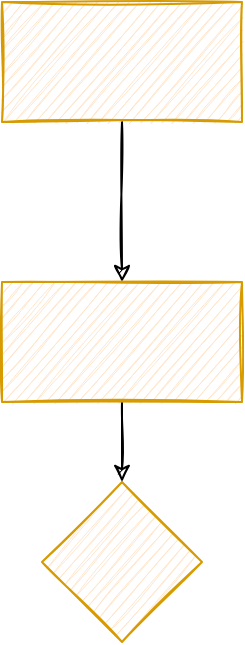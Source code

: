 <mxfile version="17.2.4" type="github">
  <diagram id="piDafpqhtRUU5qUU-vj8" name="Page-1">
    <mxGraphModel dx="1185" dy="635" grid="1" gridSize="10" guides="1" tooltips="1" connect="1" arrows="1" fold="1" page="1" pageScale="1" pageWidth="827" pageHeight="1169" background="none" math="0" shadow="0">
      <root>
        <mxCell id="0" />
        <mxCell id="1" parent="0" />
        <mxCell id="6XQ8icbXRzcCpNc_v9XT-6" value="" style="edgeStyle=orthogonalEdgeStyle;shape=connector;rounded=0;sketch=1;jumpSize=6;orthogonalLoop=1;jettySize=auto;html=1;shadow=0;labelBackgroundColor=default;fontFamily=Helvetica;fontSize=11;fontColor=default;endArrow=classic;strokeColor=default;strokeWidth=1;" edge="1" parent="1" source="5cpTgLDWtTwDe1421ZuN-3" target="6XQ8icbXRzcCpNc_v9XT-5">
          <mxGeometry relative="1" as="geometry" />
        </mxCell>
        <mxCell id="5cpTgLDWtTwDe1421ZuN-3" value="" style="rounded=0;whiteSpace=wrap;html=1;shadow=0;glass=0;sketch=1;fillColor=#ffe6cc;strokeColor=#d79b00;" parent="1" vertex="1">
          <mxGeometry x="310" y="80" width="120" height="60" as="geometry" />
        </mxCell>
        <mxCell id="6XQ8icbXRzcCpNc_v9XT-8" value="" style="edgeStyle=orthogonalEdgeStyle;shape=connector;rounded=0;sketch=1;jumpSize=6;orthogonalLoop=1;jettySize=auto;html=1;shadow=0;labelBackgroundColor=default;fontFamily=Helvetica;fontSize=11;fontColor=default;endArrow=classic;strokeColor=default;strokeWidth=1;" edge="1" parent="1" source="6XQ8icbXRzcCpNc_v9XT-5" target="6XQ8icbXRzcCpNc_v9XT-7">
          <mxGeometry relative="1" as="geometry" />
        </mxCell>
        <mxCell id="6XQ8icbXRzcCpNc_v9XT-5" value="" style="whiteSpace=wrap;html=1;fillColor=#ffe6cc;strokeColor=#d79b00;rounded=0;shadow=0;glass=0;sketch=1;" vertex="1" parent="1">
          <mxGeometry x="310" y="220" width="120" height="60" as="geometry" />
        </mxCell>
        <mxCell id="6XQ8icbXRzcCpNc_v9XT-7" value="" style="rhombus;whiteSpace=wrap;html=1;fillColor=#ffe6cc;strokeColor=#d79b00;rounded=0;shadow=0;glass=0;sketch=1;" vertex="1" parent="1">
          <mxGeometry x="330" y="320" width="80" height="80" as="geometry" />
        </mxCell>
      </root>
    </mxGraphModel>
  </diagram>
</mxfile>
